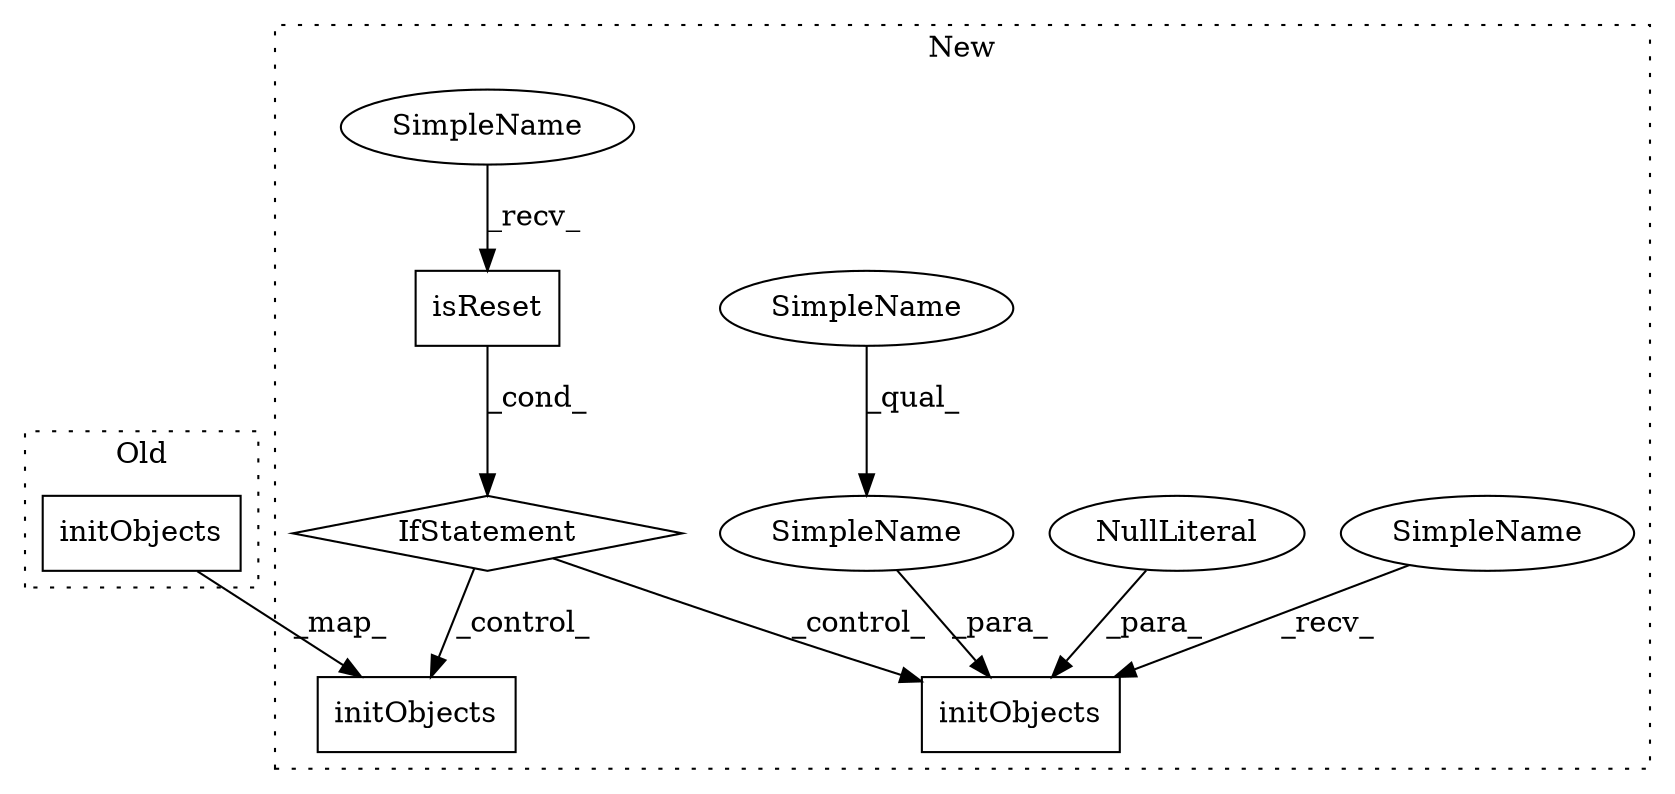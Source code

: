 digraph G {
subgraph cluster0 {
1 [label="initObjects" a="32" s="2658,2674" l="12,1" shape="box"];
label = "Old";
style="dotted";
}
subgraph cluster1 {
2 [label="initObjects" a="32" s="3085,3101" l="12,1" shape="box"];
3 [label="IfStatement" a="25" s="3018,3049" l="4,2" shape="diamond"];
4 [label="isReset" a="32" s="3040" l="9" shape="box"];
5 [label="initObjects" a="32" s="3157,3234" l="12,1" shape="box"];
6 [label="SimpleName" a="42" s="3154" l="2" shape="ellipse"];
7 [label="SimpleName" a="42" s="3175" l="59" shape="ellipse"];
8 [label="NullLiteral" a="33" s="3169" l="4" shape="ellipse"];
9 [label="SimpleName" a="42" s="3175" l="16" shape="ellipse"];
10 [label="SimpleName" a="42" s="3022" l="17" shape="ellipse"];
label = "New";
style="dotted";
}
1 -> 2 [label="_map_"];
3 -> 5 [label="_control_"];
3 -> 2 [label="_control_"];
4 -> 3 [label="_cond_"];
6 -> 5 [label="_recv_"];
7 -> 5 [label="_para_"];
8 -> 5 [label="_para_"];
9 -> 7 [label="_qual_"];
10 -> 4 [label="_recv_"];
}